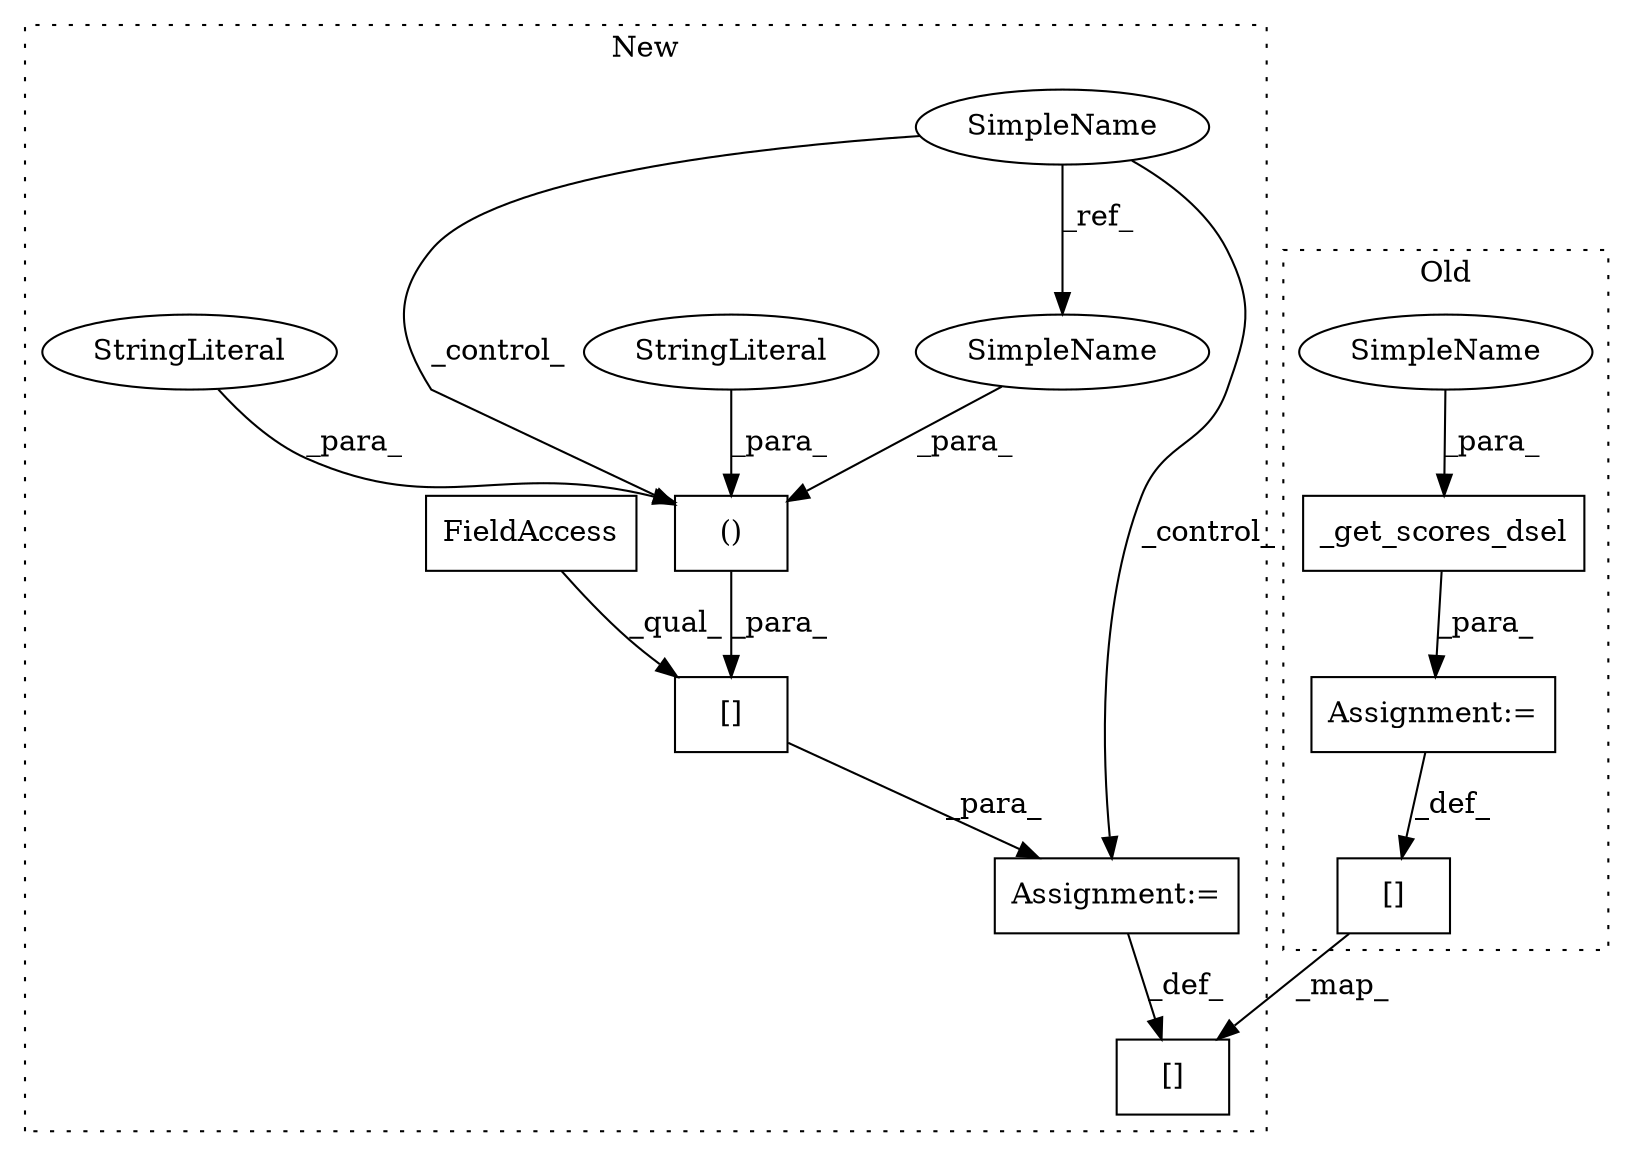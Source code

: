 digraph G {
subgraph cluster0 {
1 [label="_get_scores_dsel" a="32" s="5539,5565" l="17,1" shape="box"];
6 [label="[]" a="2" s="5660,5711" l="13,2" shape="box"];
11 [label="Assignment:=" a="7" s="5533" l="1" shape="box"];
13 [label="SimpleName" a="42" s="5556" l="9" shape="ellipse"];
label = "Old";
style="dotted";
}
subgraph cluster1 {
2 [label="[]" a="2" s="5347,5438" l="24,2" shape="box"];
3 [label="()" a="106" s="5371" l="67" shape="box"];
4 [label="SimpleName" a="42" s="5291" l="9" shape="ellipse"];
5 [label="FieldAccess" a="22" s="5347" l="16" shape="box"];
7 [label="[]" a="2" s="5534,5585" l="13,2" shape="box"];
8 [label="StringLiteral" a="45" s="5371" l="16" shape="ellipse"];
9 [label="StringLiteral" a="45" s="5422" l="16" shape="ellipse"];
10 [label="Assignment:=" a="7" s="5346" l="1" shape="box"];
12 [label="SimpleName" a="42" s="5400" l="9" shape="ellipse"];
label = "New";
style="dotted";
}
1 -> 11 [label="_para_"];
2 -> 10 [label="_para_"];
3 -> 2 [label="_para_"];
4 -> 3 [label="_control_"];
4 -> 10 [label="_control_"];
4 -> 12 [label="_ref_"];
5 -> 2 [label="_qual_"];
6 -> 7 [label="_map_"];
8 -> 3 [label="_para_"];
9 -> 3 [label="_para_"];
10 -> 7 [label="_def_"];
11 -> 6 [label="_def_"];
12 -> 3 [label="_para_"];
13 -> 1 [label="_para_"];
}